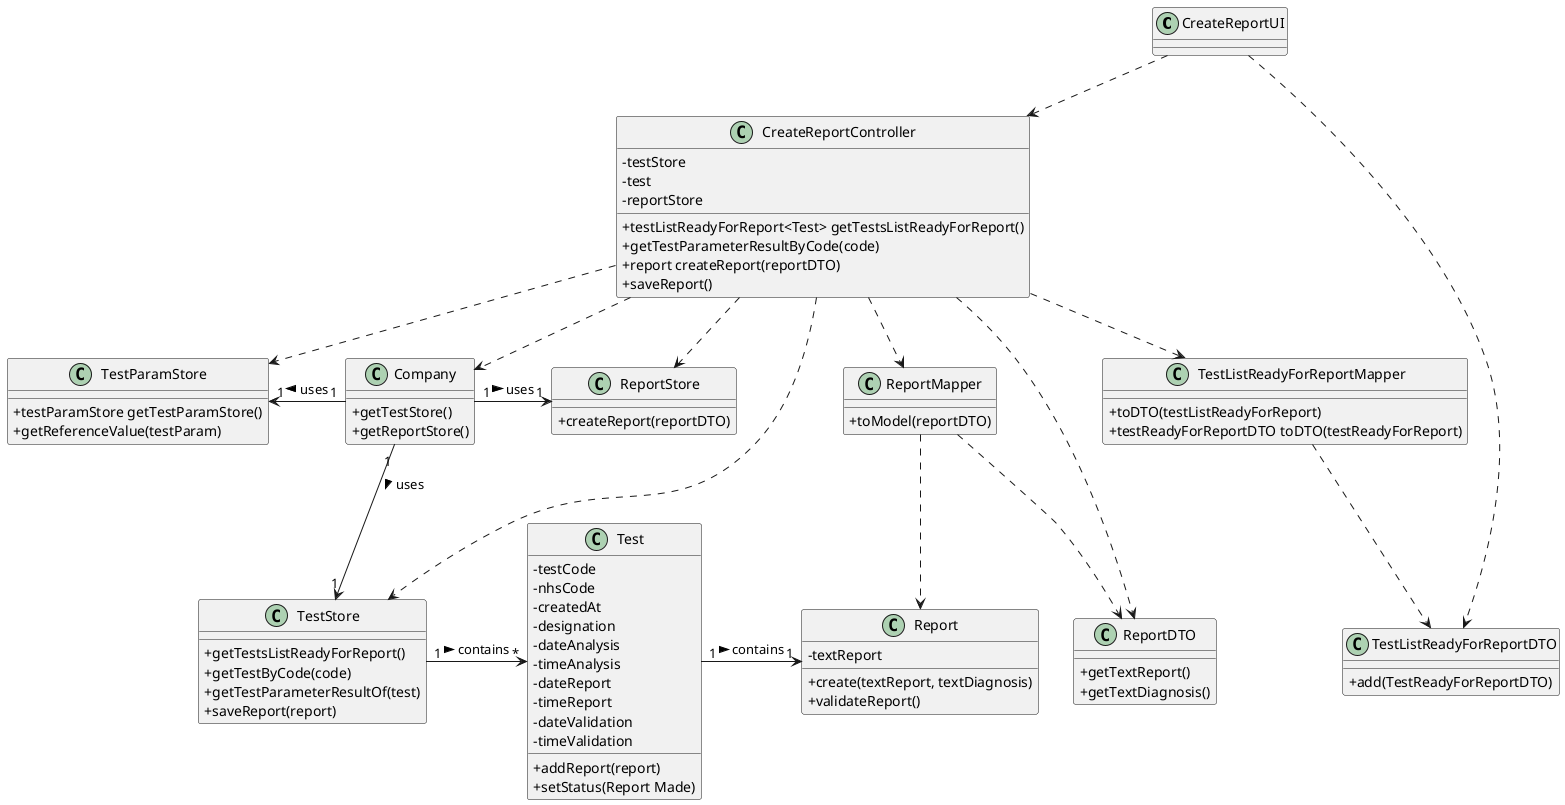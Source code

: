 @startuml

skinparam classAttributeIconSize 0

class CreateReportUI

class CreateReportController {
-testStore
-test
-reportStore


+testListReadyForReport<Test> getTestsListReadyForReport()
+getTestParameterResultByCode(code)
+report createReport(reportDTO)
+saveReport()
}

class Company {
+getTestStore()
+getReportStore()
}

class TestStore {
+getTestsListReadyForReport()
+getTestByCode(code)
+getTestParameterResultOf(test)
+saveReport(report)
}

class Test {
-testCode
-nhsCode
-createdAt
-designation
-dateAnalysis
-timeAnalysis
-dateReport
-timeReport
-dateValidation
-timeValidation

+addReport(report)
+setStatus(Report Made)
}

class ReportStore {
+createReport(reportDTO)
}

class ReportMapper {
+toModel(reportDTO)
}

class ReportDTO {
+getTextReport()
+getTextDiagnosis()
}

class Report {
-textReport

+create(textReport, textDiagnosis)
+validateReport()
}

class TestListReadyForReportMapper {
+toDTO(testListReadyForReport)
+testReadyForReportDTO toDTO(testReadyForReport)
}

class TestListReadyForReportDTO {
+add(TestReadyForReportDTO)
}

class TestParamStore {
+testParamStore getTestParamStore()
+getReferenceValue(testParam)
}

CreateReportUI ..> CreateReportController
CreateReportController ..> Company
Company "1"-down->"1" TestStore: uses >
Company "1"->"1" ReportStore: uses >
Company "1"-left->"1" TestParamStore: uses >
TestStore "1"->"*" Test: contains >
Test "1"->"1" Report: contains >
CreateReportController ..> TestStore
CreateReportController ..> ReportStore


CreateReportController ..> TestListReadyForReportMapper
TestListReadyForReportMapper ..> TestListReadyForReportDTO


CreateReportController ..> ReportDTO
CreateReportController ..> ReportMapper
ReportMapper ..> ReportDTO
ReportMapper ..> Report

CreateReportController ..> TestParamStore

CreateReportUI ..> TestListReadyForReportDTO
@enduml